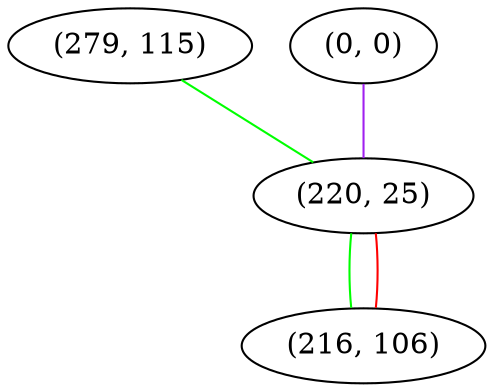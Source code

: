 graph "" {
"(279, 115)";
"(0, 0)";
"(220, 25)";
"(216, 106)";
"(279, 115)" -- "(220, 25)"  [color=green, key=0, weight=2];
"(0, 0)" -- "(220, 25)"  [color=purple, key=0, weight=4];
"(220, 25)" -- "(216, 106)"  [color=green, key=0, weight=2];
"(220, 25)" -- "(216, 106)"  [color=red, key=1, weight=1];
}
